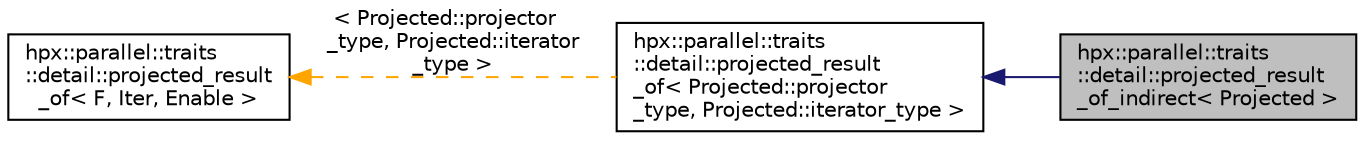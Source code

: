 digraph "hpx::parallel::traits::detail::projected_result_of_indirect&lt; Projected &gt;"
{
  edge [fontname="Helvetica",fontsize="10",labelfontname="Helvetica",labelfontsize="10"];
  node [fontname="Helvetica",fontsize="10",shape=record];
  rankdir="LR";
  Node3 [label="hpx::parallel::traits\l::detail::projected_result\l_of_indirect\< Projected \>",height=0.2,width=0.4,color="black", fillcolor="grey75", style="filled", fontcolor="black"];
  Node4 -> Node3 [dir="back",color="midnightblue",fontsize="10",style="solid",fontname="Helvetica"];
  Node4 [label="hpx::parallel::traits\l::detail::projected_result\l_of\< Projected::projector\l_type, Projected::iterator_type \>",height=0.2,width=0.4,color="black", fillcolor="white", style="filled",URL="$de/d39/structhpx_1_1parallel_1_1traits_1_1detail_1_1projected__result__of.html"];
  Node5 -> Node4 [dir="back",color="orange",fontsize="10",style="dashed",label=" \< Projected::projector\l_type, Projected::iterator\l_type \>" ,fontname="Helvetica"];
  Node5 [label="hpx::parallel::traits\l::detail::projected_result\l_of\< F, Iter, Enable \>",height=0.2,width=0.4,color="black", fillcolor="white", style="filled",URL="$de/d39/structhpx_1_1parallel_1_1traits_1_1detail_1_1projected__result__of.html"];
}
